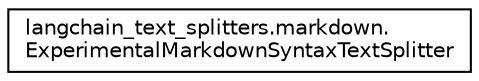 digraph "Graphical Class Hierarchy"
{
 // LATEX_PDF_SIZE
  edge [fontname="Helvetica",fontsize="10",labelfontname="Helvetica",labelfontsize="10"];
  node [fontname="Helvetica",fontsize="10",shape=record];
  rankdir="LR";
  Node0 [label="langchain_text_splitters.markdown.\lExperimentalMarkdownSyntaxTextSplitter",height=0.2,width=0.4,color="black", fillcolor="white", style="filled",URL="$classlangchain__text__splitters_1_1markdown_1_1ExperimentalMarkdownSyntaxTextSplitter.html",tooltip=" "];
}
